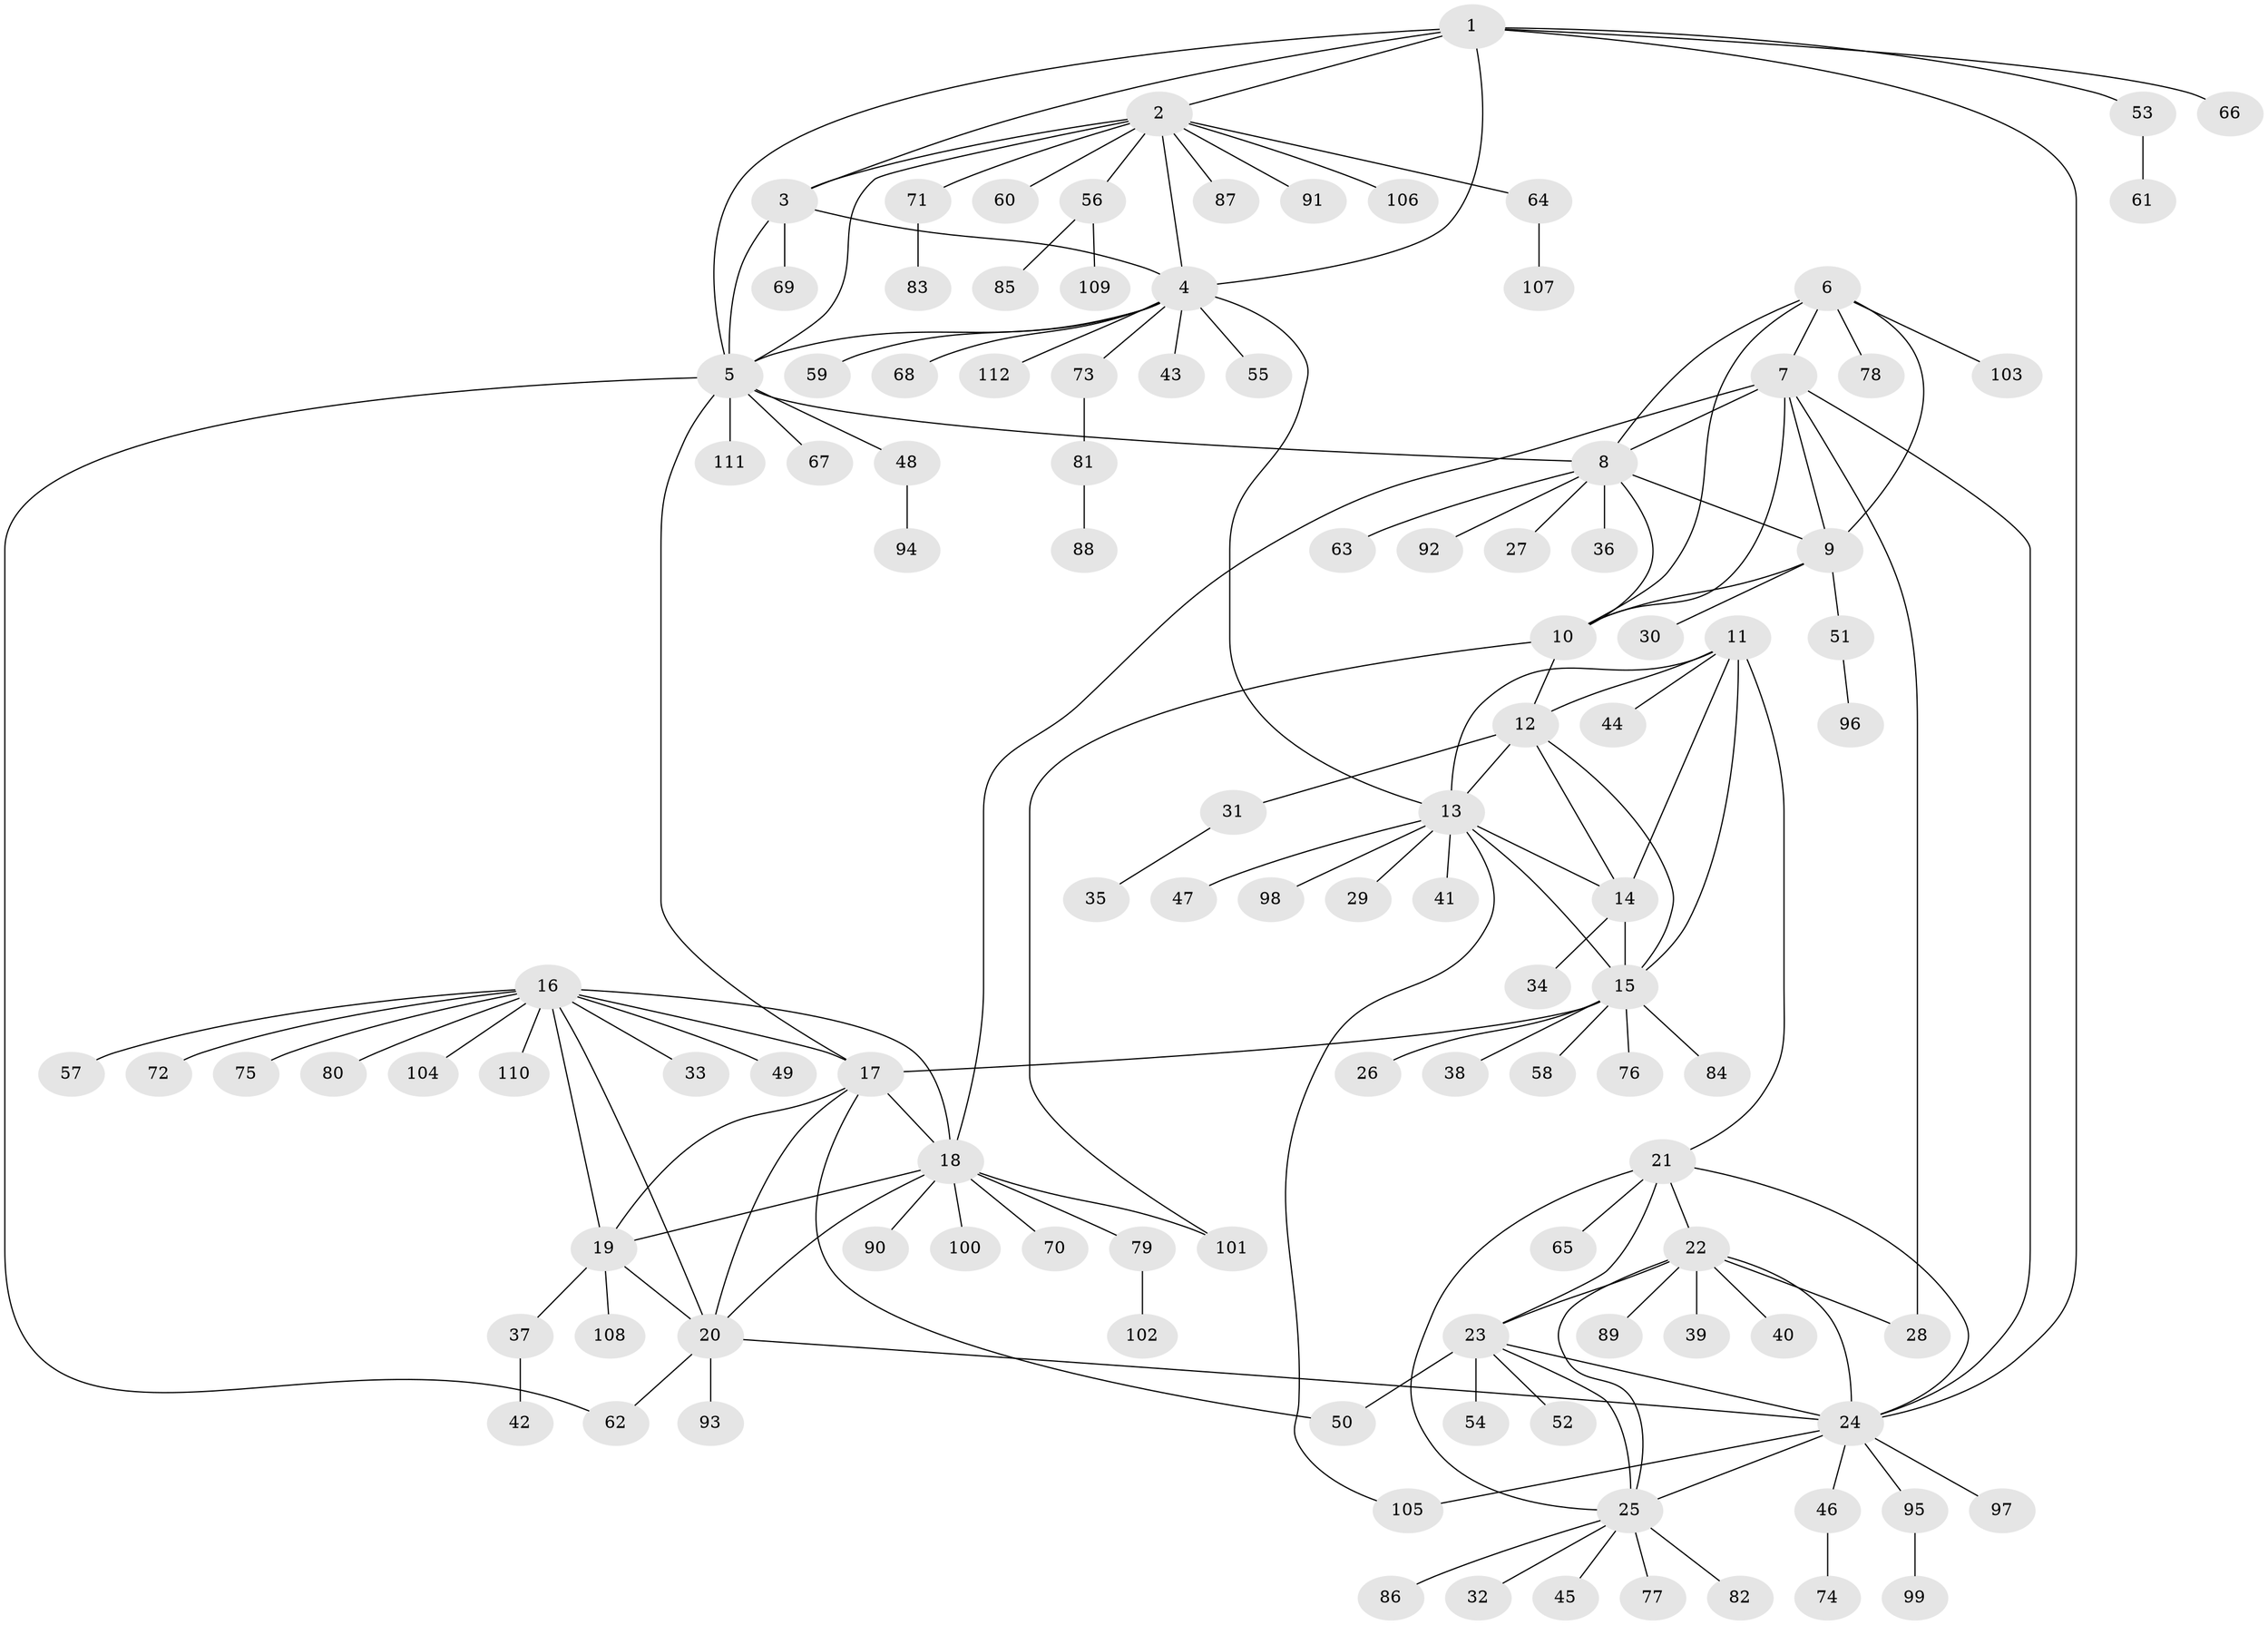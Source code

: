 // Generated by graph-tools (version 1.1) at 2025/37/03/09/25 02:37:12]
// undirected, 112 vertices, 152 edges
graph export_dot {
graph [start="1"]
  node [color=gray90,style=filled];
  1;
  2;
  3;
  4;
  5;
  6;
  7;
  8;
  9;
  10;
  11;
  12;
  13;
  14;
  15;
  16;
  17;
  18;
  19;
  20;
  21;
  22;
  23;
  24;
  25;
  26;
  27;
  28;
  29;
  30;
  31;
  32;
  33;
  34;
  35;
  36;
  37;
  38;
  39;
  40;
  41;
  42;
  43;
  44;
  45;
  46;
  47;
  48;
  49;
  50;
  51;
  52;
  53;
  54;
  55;
  56;
  57;
  58;
  59;
  60;
  61;
  62;
  63;
  64;
  65;
  66;
  67;
  68;
  69;
  70;
  71;
  72;
  73;
  74;
  75;
  76;
  77;
  78;
  79;
  80;
  81;
  82;
  83;
  84;
  85;
  86;
  87;
  88;
  89;
  90;
  91;
  92;
  93;
  94;
  95;
  96;
  97;
  98;
  99;
  100;
  101;
  102;
  103;
  104;
  105;
  106;
  107;
  108;
  109;
  110;
  111;
  112;
  1 -- 2;
  1 -- 3;
  1 -- 4;
  1 -- 5;
  1 -- 24;
  1 -- 53;
  1 -- 66;
  2 -- 3;
  2 -- 4;
  2 -- 5;
  2 -- 56;
  2 -- 60;
  2 -- 64;
  2 -- 71;
  2 -- 87;
  2 -- 91;
  2 -- 106;
  3 -- 4;
  3 -- 5;
  3 -- 69;
  4 -- 5;
  4 -- 13;
  4 -- 43;
  4 -- 55;
  4 -- 59;
  4 -- 68;
  4 -- 73;
  4 -- 112;
  5 -- 8;
  5 -- 17;
  5 -- 48;
  5 -- 62;
  5 -- 67;
  5 -- 111;
  6 -- 7;
  6 -- 8;
  6 -- 9;
  6 -- 10;
  6 -- 78;
  6 -- 103;
  7 -- 8;
  7 -- 9;
  7 -- 10;
  7 -- 18;
  7 -- 24;
  7 -- 28;
  8 -- 9;
  8 -- 10;
  8 -- 27;
  8 -- 36;
  8 -- 63;
  8 -- 92;
  9 -- 10;
  9 -- 30;
  9 -- 51;
  10 -- 12;
  10 -- 101;
  11 -- 12;
  11 -- 13;
  11 -- 14;
  11 -- 15;
  11 -- 21;
  11 -- 44;
  12 -- 13;
  12 -- 14;
  12 -- 15;
  12 -- 31;
  13 -- 14;
  13 -- 15;
  13 -- 29;
  13 -- 41;
  13 -- 47;
  13 -- 98;
  13 -- 105;
  14 -- 15;
  14 -- 34;
  15 -- 17;
  15 -- 26;
  15 -- 38;
  15 -- 58;
  15 -- 76;
  15 -- 84;
  16 -- 17;
  16 -- 18;
  16 -- 19;
  16 -- 20;
  16 -- 33;
  16 -- 49;
  16 -- 57;
  16 -- 72;
  16 -- 75;
  16 -- 80;
  16 -- 104;
  16 -- 110;
  17 -- 18;
  17 -- 19;
  17 -- 20;
  17 -- 50;
  18 -- 19;
  18 -- 20;
  18 -- 70;
  18 -- 79;
  18 -- 90;
  18 -- 100;
  18 -- 101;
  19 -- 20;
  19 -- 37;
  19 -- 108;
  20 -- 24;
  20 -- 62;
  20 -- 93;
  21 -- 22;
  21 -- 23;
  21 -- 24;
  21 -- 25;
  21 -- 65;
  22 -- 23;
  22 -- 24;
  22 -- 25;
  22 -- 28;
  22 -- 39;
  22 -- 40;
  22 -- 89;
  23 -- 24;
  23 -- 25;
  23 -- 50;
  23 -- 52;
  23 -- 54;
  24 -- 25;
  24 -- 46;
  24 -- 95;
  24 -- 97;
  24 -- 105;
  25 -- 32;
  25 -- 45;
  25 -- 77;
  25 -- 82;
  25 -- 86;
  31 -- 35;
  37 -- 42;
  46 -- 74;
  48 -- 94;
  51 -- 96;
  53 -- 61;
  56 -- 85;
  56 -- 109;
  64 -- 107;
  71 -- 83;
  73 -- 81;
  79 -- 102;
  81 -- 88;
  95 -- 99;
}

